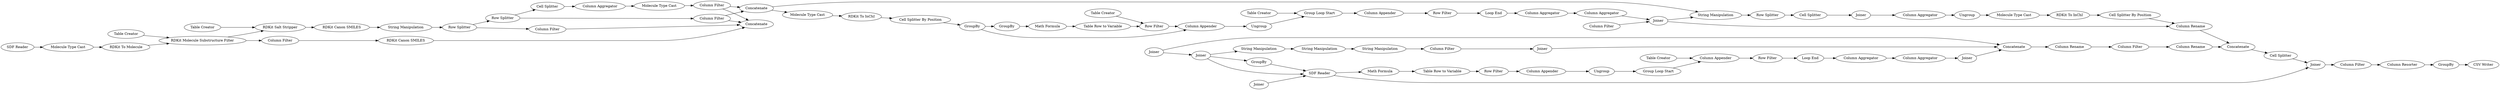 digraph {
	745 -> 747
	645 -> 636
	599 -> 598
	630 -> 608
	603 -> 601
	744 -> 745
	709 -> 710
	706 -> 711
	644 -> 643
	624 -> 610
	621 -> 620
	715 -> 714
	634 -> 632
	728 -> 748
	727 -> 728
	706 -> 725
	623 -> 622
	601 -> 600
	726 -> 721
	642 -> 641
	600 -> 609
	618 -> 623
	633 -> 611
	607 -> 599
	644 -> 637
	612 -> 607
	608 -> 607
	710 -> 730
	722 -> 724
	730 -> 728
	719 -> 720
	647 -> 646
	706 -> 707
	619 -> 615
	641 -> 639
	622 -> 633
	637 -> 635
	636 -> 605
	712 -> 718
	625 -> 606
	615 -> 738
	616 -> 648
	627 -> 619
	610 -> 621
	740 -> 741
	708 -> 709
	643 -> 642
	646 -> 738
	705 -> 728
	620 -> 616
	638 -> 640
	635 -> 604
	742 -> 743
	606 -> 608
	648 -> 649
	598 -> 645
	738 -> 740
	704 -> 631
	609 -> 618
	721 -> 717
	635 -> 634
	707 -> 708
	639 -> 635
	711 -> 742
	637 -> 605
	724 -> 727
	631 -> 628
	711 -> 715
	646 -> 634
	645 -> 644
	743 -> 744
	600 -> 633
	737 -> 739
	725 -> 711
	720 -> 721
	739 -> 740
	714 -> 712
	717 -> 723
	705 -> 706
	632 -> 629
	597 -> 625
	629 -> 704
	604 -> 603
	640 -> 605
	741 -> 742
	716 -> 711
	649 -> 646
	718 -> 719
	723 -> 722
	639 -> 605
	628 -> 627
	608 -> 638
	602 -> 622
	611 -> 610
	748 -> 737
	646 [label=Joiner]
	609 [label=GroupBy]
	741 [label="Cell Splitter"]
	601 [label="Cell Splitter By Position"]
	638 [label="Column Filter"]
	738 [label="Column Rename"]
	635 [label=Concatenate]
	649 [label="Column Aggregator"]
	724 [label="Column Aggregator"]
	710 [label="Column Filter"]
	598 [label="String Manipulation"]
	615 [label="Cell Splitter By Position"]
	642 [label="Column Aggregator"]
	630 [label="Table Creator"]
	611 [label=Ungroup]
	600 [label=GroupBy]
	633 [label="Column Appender"]
	716 [label=Joiner]
	718 [label="Column Appender"]
	743 [label="Column Filter"]
	715 [label="Math Formula"]
	712 [label="Row Filter"]
	745 [label=GroupBy]
	728 [label=Concatenate]
	599 [label="RDKit Canon SMILES"]
	604 [label="Molecule Type Cast"]
	720 [label="Group Loop Start"]
	597 [label="SDF Reader"]
	623 [label="Table Row to Variable"]
	709 [label="String Manipulation"]
	624 [label="Table Creator"]
	621 [label="Column Appender"]
	603 [label="RDKit To InChI"]
	730 [label=Joiner]
	602 [label="Table Creator"]
	618 [label="Math Formula"]
	717 [label="Row Filter"]
	748 [label="Column Rename"]
	708 [label="String Manipulation"]
	645 [label="Row Splitter"]
	737 [label="Column Filter"]
	620 [label="Row Filter"]
	605 [label=Concatenate]
	628 [label=Ungroup]
	722 [label="Column Aggregator"]
	719 [label=Ungroup]
	726 [label="Table Creator"]
	721 [label="Column Appender"]
	705 [label=Joiner]
	616 [label="Loop End"]
	607 [label="RDKit Salt Stripper"]
	714 [label="Table Row to Variable"]
	711 [label="SDF Reader"]
	632 [label="Row Splitter"]
	627 [label="Molecule Type Cast"]
	640 [label="RDKit Canon SMILES"]
	725 [label=GroupBy]
	742 [label=Joiner]
	631 [label="Column Aggregator"]
	634 [label="String Manipulation"]
	723 [label="Loop End"]
	636 [label="Column Filter"]
	608 [label="RDKit Molecule Substructure Filter"]
	747 [label="CSV Writer"]
	606 [label="RDKit To Molecule"]
	648 [label="Column Aggregator"]
	610 [label="Group Loop Start"]
	706 [label=Joiner]
	641 [label="Molecule Type Cast"]
	629 [label="Cell Splitter"]
	740 [label=Concatenate]
	619 [label="RDKit To InChI"]
	739 [label="Column Rename"]
	625 [label="Molecule Type Cast"]
	647 [label="Column Filter"]
	612 [label="Table Creator"]
	644 [label="Row Splitter"]
	643 [label="Cell Splitter"]
	704 [label=Joiner]
	707 [label="String Manipulation"]
	637 [label="Column Filter"]
	744 [label="Column Resorter"]
	639 [label="Column Filter"]
	622 [label="Row Filter"]
	727 [label=Joiner]
	rankdir=LR
}
